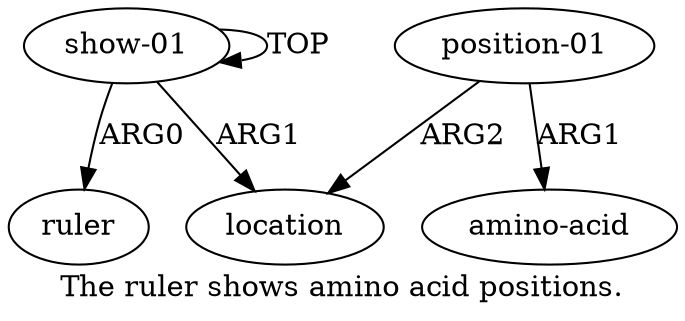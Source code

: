 digraph  {
	graph [label="The ruler shows amino acid positions."];
	node [label="\N"];
	a1	 [color=black,
		gold_ind=1,
		gold_label=ruler,
		label=ruler,
		test_ind=1,
		test_label=ruler];
	a0	 [color=black,
		gold_ind=0,
		gold_label="show-01",
		label="show-01",
		test_ind=0,
		test_label="show-01"];
	a0 -> a1 [key=0,
	color=black,
	gold_label=ARG0,
	label=ARG0,
	test_label=ARG0];
a0 -> a0 [key=0,
color=black,
gold_label=TOP,
label=TOP,
test_label=TOP];
a2 [color=black,
gold_ind=2,
gold_label=location,
label=location,
test_ind=2,
test_label=location];
a0 -> a2 [key=0,
color=black,
gold_label=ARG1,
label=ARG1,
test_label=ARG1];
a3 [color=black,
gold_ind=3,
gold_label="position-01",
label="position-01",
test_ind=3,
test_label="position-01"];
a3 -> a2 [key=0,
color=black,
gold_label=ARG2,
label=ARG2,
test_label=ARG2];
a4 [color=black,
gold_ind=4,
gold_label="amino-acid",
label="amino-acid",
test_ind=4,
test_label="amino-acid"];
a3 -> a4 [key=0,
color=black,
gold_label=ARG1,
label=ARG1,
test_label=ARG1];
}

